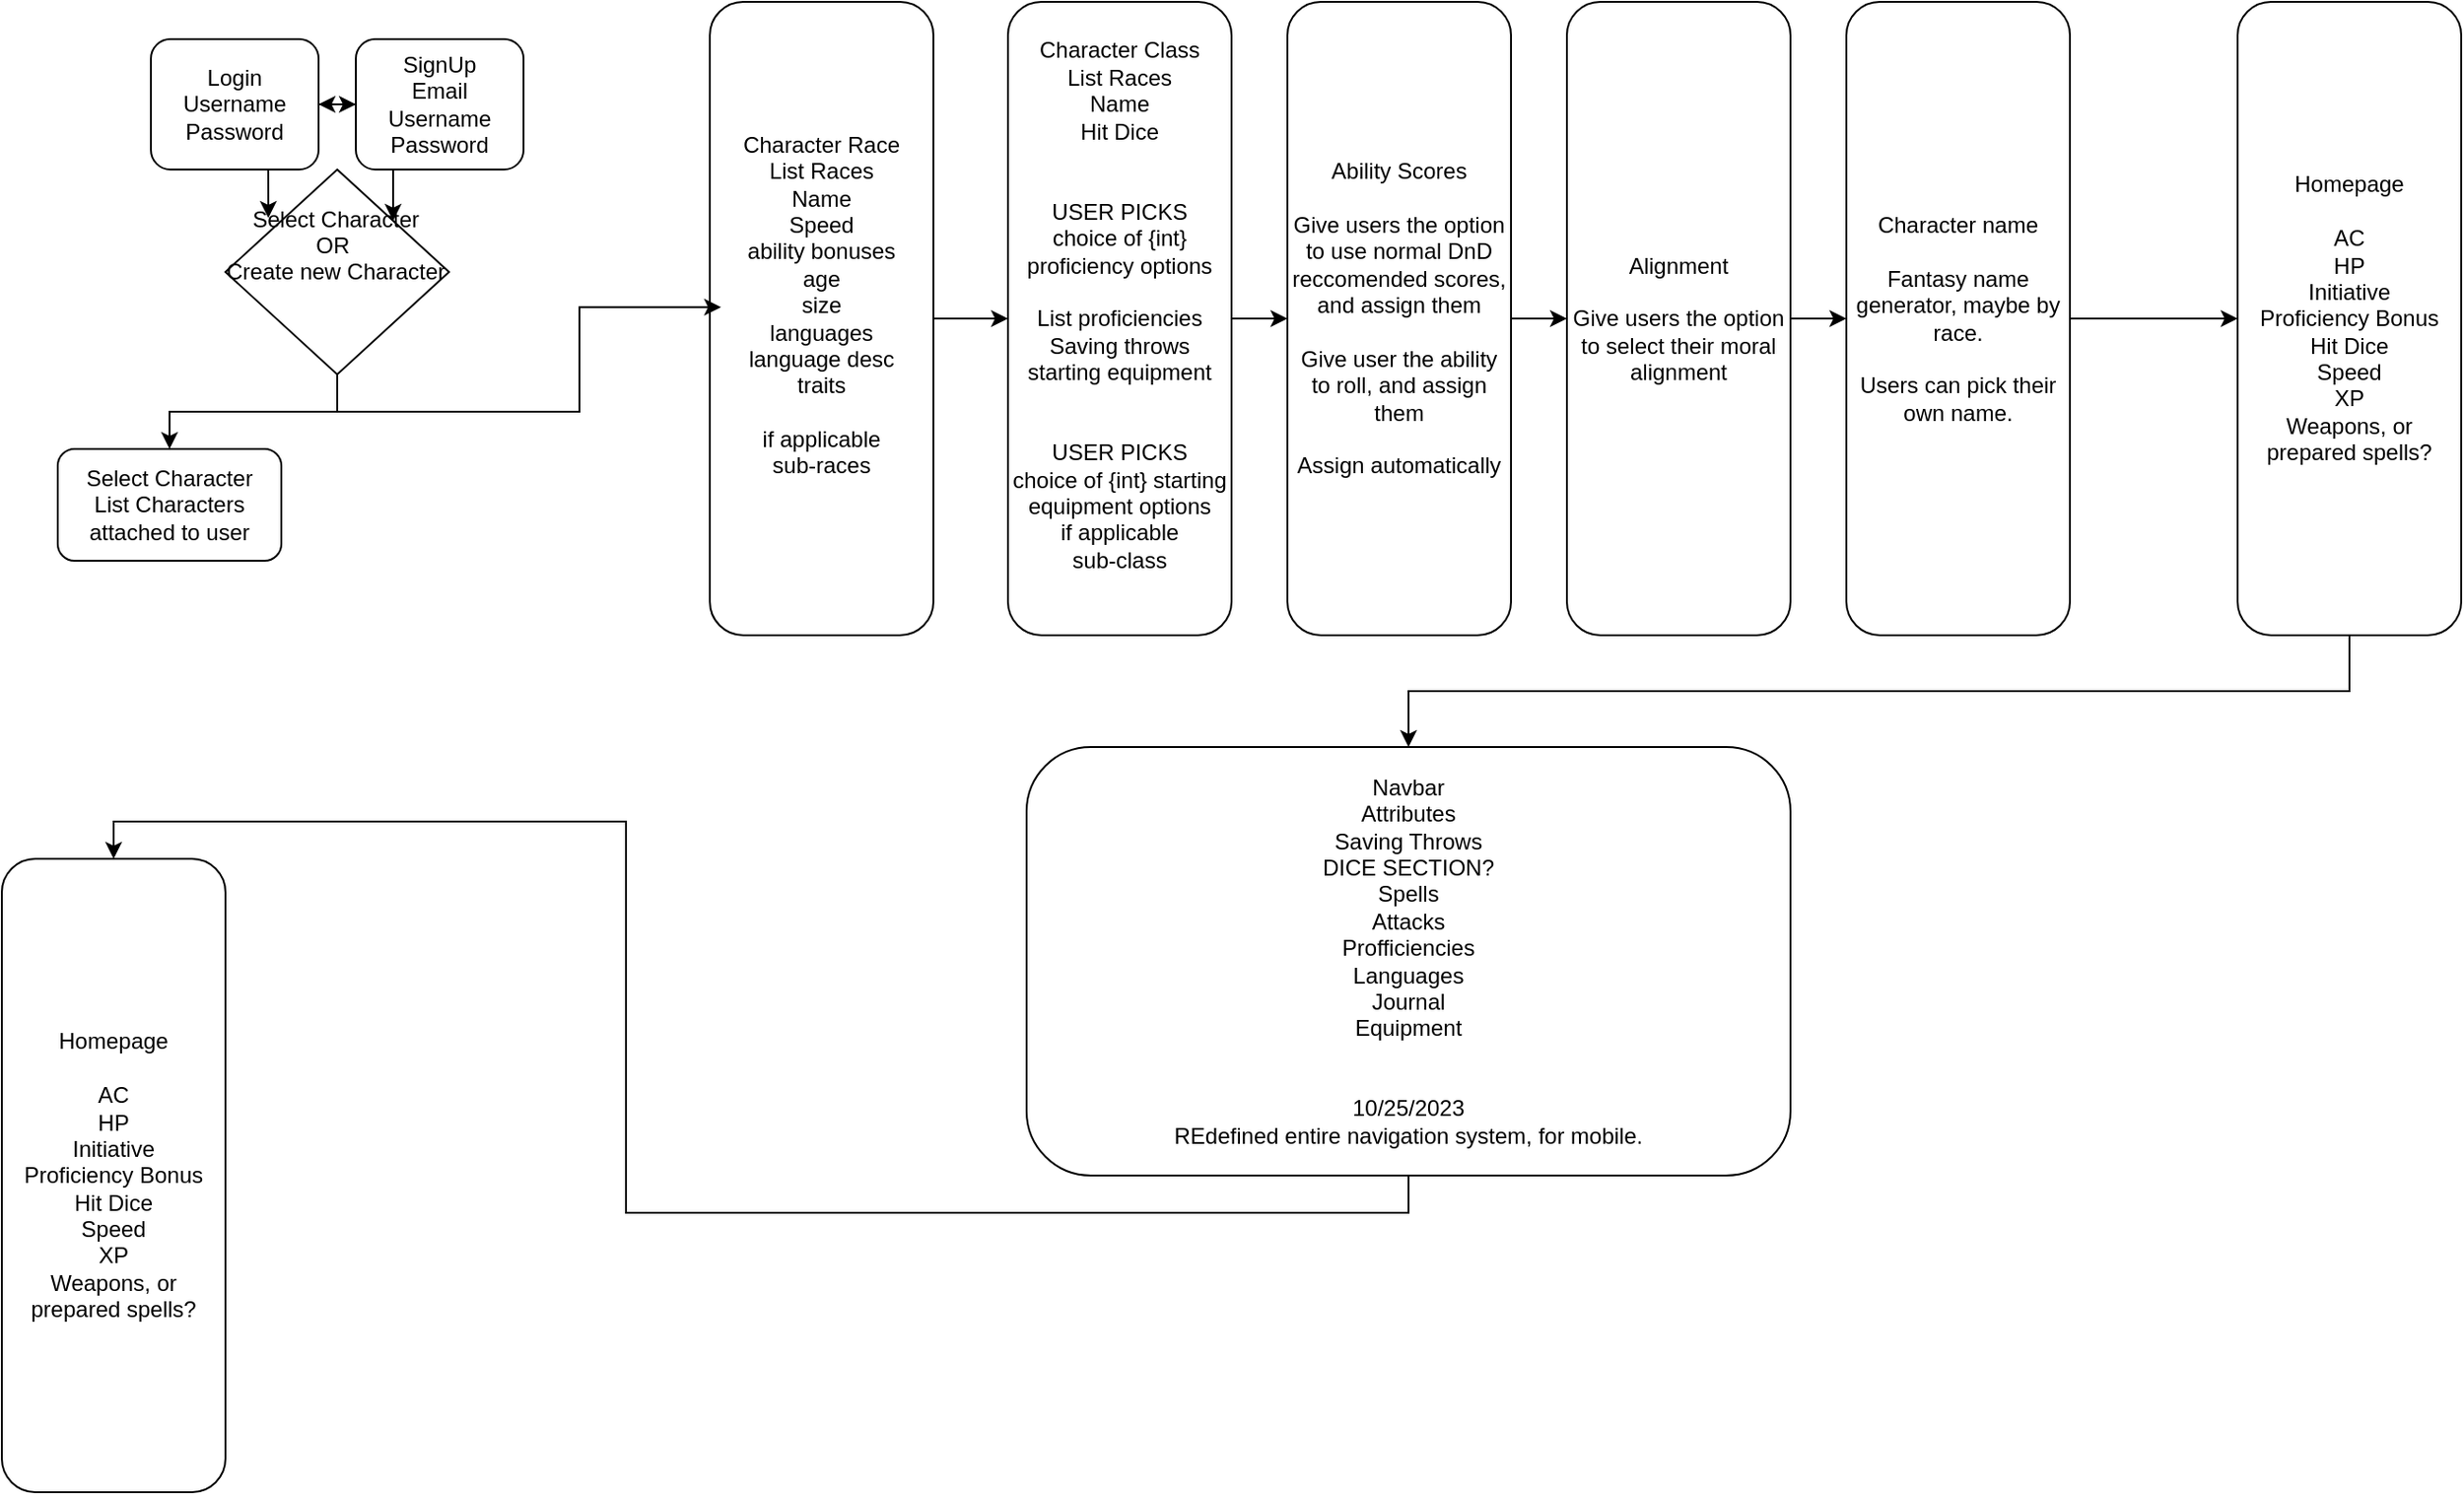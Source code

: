 <mxfile version="22.0.8" type="github">
  <diagram name="Page-1" id="2YBvvXClWsGukQMizWep">
    <mxGraphModel dx="2284" dy="754" grid="1" gridSize="10" guides="1" tooltips="1" connect="1" arrows="1" fold="1" page="1" pageScale="1" pageWidth="850" pageHeight="1100" math="0" shadow="0">
      <root>
        <mxCell id="0" />
        <mxCell id="1" parent="0" />
        <mxCell id="02a1hrufcKxzjUFTl4vt-19" style="edgeStyle=orthogonalEdgeStyle;rounded=0;orthogonalLoop=1;jettySize=auto;html=1;exitX=1;exitY=0.5;exitDx=0;exitDy=0;entryX=0;entryY=0.5;entryDx=0;entryDy=0;" parent="1" source="02a1hrufcKxzjUFTl4vt-3" target="02a1hrufcKxzjUFTl4vt-4" edge="1">
          <mxGeometry relative="1" as="geometry" />
        </mxCell>
        <mxCell id="02a1hrufcKxzjUFTl4vt-3" value="&lt;div&gt;Login&lt;/div&gt;&lt;div&gt;Username&lt;/div&gt;&lt;div&gt;Password&lt;br&gt;&lt;/div&gt;" style="rounded=1;whiteSpace=wrap;html=1;" parent="1" vertex="1">
          <mxGeometry x="-720" y="40" width="90" height="70" as="geometry" />
        </mxCell>
        <mxCell id="02a1hrufcKxzjUFTl4vt-20" style="edgeStyle=orthogonalEdgeStyle;rounded=0;orthogonalLoop=1;jettySize=auto;html=1;exitX=0;exitY=0.5;exitDx=0;exitDy=0;" parent="1" source="02a1hrufcKxzjUFTl4vt-4" edge="1">
          <mxGeometry relative="1" as="geometry">
            <mxPoint x="-630" y="75" as="targetPoint" />
          </mxGeometry>
        </mxCell>
        <mxCell id="02a1hrufcKxzjUFTl4vt-24" style="edgeStyle=orthogonalEdgeStyle;rounded=0;orthogonalLoop=1;jettySize=auto;html=1;exitX=0.5;exitY=1;exitDx=0;exitDy=0;entryX=1;entryY=0;entryDx=0;entryDy=0;" parent="1" source="02a1hrufcKxzjUFTl4vt-4" target="02a1hrufcKxzjUFTl4vt-9" edge="1">
          <mxGeometry relative="1" as="geometry" />
        </mxCell>
        <mxCell id="02a1hrufcKxzjUFTl4vt-4" value="&lt;div&gt;SignUp&lt;/div&gt;&lt;div&gt;Email&lt;br&gt;&lt;/div&gt;&lt;div&gt;Username&lt;/div&gt;&lt;div&gt;Password&lt;br&gt;&lt;/div&gt;" style="rounded=1;whiteSpace=wrap;html=1;" parent="1" vertex="1">
          <mxGeometry x="-610" y="40" width="90" height="70" as="geometry" />
        </mxCell>
        <mxCell id="02a1hrufcKxzjUFTl4vt-17" style="edgeStyle=orthogonalEdgeStyle;rounded=0;orthogonalLoop=1;jettySize=auto;html=1;exitX=0.5;exitY=1;exitDx=0;exitDy=0;" parent="1" source="02a1hrufcKxzjUFTl4vt-9" target="02a1hrufcKxzjUFTl4vt-12" edge="1">
          <mxGeometry relative="1" as="geometry" />
        </mxCell>
        <mxCell id="02a1hrufcKxzjUFTl4vt-9" value="&lt;div align=&quot;center&quot;&gt;Select Character&lt;/div&gt;&lt;div align=&quot;center&quot;&gt;OR&amp;nbsp; &lt;br&gt;&lt;/div&gt;&lt;div align=&quot;center&quot;&gt;Create new Character&lt;/div&gt;&lt;div&gt;&lt;div align=&quot;center&quot;&gt;&lt;br&gt;&lt;/div&gt;&lt;br&gt;&lt;/div&gt;" style="rhombus;whiteSpace=wrap;html=1;align=right;" parent="1" vertex="1">
          <mxGeometry x="-680" y="110" width="120" height="110" as="geometry" />
        </mxCell>
        <mxCell id="02a1hrufcKxzjUFTl4vt-16" style="edgeStyle=orthogonalEdgeStyle;rounded=0;orthogonalLoop=1;jettySize=auto;html=1;" parent="1" source="02a1hrufcKxzjUFTl4vt-11" target="02a1hrufcKxzjUFTl4vt-15" edge="1">
          <mxGeometry relative="1" as="geometry" />
        </mxCell>
        <mxCell id="02a1hrufcKxzjUFTl4vt-11" value="&lt;div&gt;Character Race&lt;/div&gt;&lt;div&gt;List Races&lt;/div&gt;&lt;div&gt;Name&lt;/div&gt;&lt;div&gt;Speed&lt;/div&gt;&lt;div&gt;ability bonuses&lt;/div&gt;&lt;div&gt;age&lt;/div&gt;&lt;div&gt;size&lt;/div&gt;&lt;div&gt;languages&lt;/div&gt;&lt;div&gt;language desc&lt;/div&gt;&lt;div&gt;traits&lt;/div&gt;&lt;div&gt;&lt;br&gt;&lt;/div&gt;&lt;div&gt;if applicable&lt;/div&gt;&lt;div&gt;sub-races&lt;br&gt;&lt;/div&gt;&lt;div&gt;&lt;br&gt;&lt;/div&gt;" style="rounded=1;whiteSpace=wrap;html=1;" parent="1" vertex="1">
          <mxGeometry x="-420" y="20" width="120" height="340" as="geometry" />
        </mxCell>
        <mxCell id="02a1hrufcKxzjUFTl4vt-13" value="" style="endArrow=none;dashed=1;html=1;rounded=0;" parent="1" target="02a1hrufcKxzjUFTl4vt-12" edge="1">
          <mxGeometry width="50" height="50" relative="1" as="geometry">
            <mxPoint x="-720" y="280" as="sourcePoint" />
            <mxPoint x="-490" y="261" as="targetPoint" />
            <Array as="points" />
          </mxGeometry>
        </mxCell>
        <mxCell id="02a1hrufcKxzjUFTl4vt-12" value="&lt;div&gt;Select Character&lt;/div&gt;&lt;div&gt;List Characters attached to user&lt;br&gt;&lt;/div&gt;" style="rounded=1;whiteSpace=wrap;html=1;" parent="1" vertex="1">
          <mxGeometry x="-770" y="260" width="120" height="60" as="geometry" />
        </mxCell>
        <mxCell id="02a1hrufcKxzjUFTl4vt-26" style="edgeStyle=orthogonalEdgeStyle;rounded=0;orthogonalLoop=1;jettySize=auto;html=1;exitX=1;exitY=0.5;exitDx=0;exitDy=0;entryX=0;entryY=0.5;entryDx=0;entryDy=0;" parent="1" source="02a1hrufcKxzjUFTl4vt-15" target="02a1hrufcKxzjUFTl4vt-25" edge="1">
          <mxGeometry relative="1" as="geometry" />
        </mxCell>
        <mxCell id="02a1hrufcKxzjUFTl4vt-15" value="&lt;div&gt;Character Class&lt;/div&gt;&lt;div&gt;List Races&lt;/div&gt;&lt;div&gt;Name&lt;/div&gt;&lt;div&gt;Hit Dice&lt;br&gt;&lt;/div&gt;&lt;div&gt;&lt;br&gt;&lt;/div&gt;&lt;div&gt;&lt;br&gt;&lt;/div&gt;&lt;div&gt;USER PICKS&lt;/div&gt;&lt;div&gt;choice of {int} proficiency options&lt;br&gt;&lt;/div&gt;&lt;div&gt;&lt;br&gt;&lt;/div&gt;&lt;div&gt;List proficiencies&lt;br&gt;&lt;/div&gt;&lt;div&gt;Saving throws&lt;br&gt;&lt;/div&gt;&lt;div&gt;starting equipment&lt;br&gt;&lt;/div&gt;&lt;div&gt;&lt;br&gt;&lt;/div&gt;&lt;div&gt;&lt;br&gt;&lt;/div&gt;&lt;div&gt;USER PICKS&lt;br&gt;&lt;/div&gt;&lt;div&gt;choice of {int} starting equipment options&lt;br&gt;&lt;/div&gt;&lt;div&gt;if applicable&lt;/div&gt;&lt;div&gt;sub-class&lt;br&gt;&lt;/div&gt;&lt;div&gt;&lt;br&gt;&lt;/div&gt;" style="rounded=1;whiteSpace=wrap;html=1;" parent="1" vertex="1">
          <mxGeometry x="-260" y="20" width="120" height="340" as="geometry" />
        </mxCell>
        <mxCell id="02a1hrufcKxzjUFTl4vt-18" style="edgeStyle=orthogonalEdgeStyle;rounded=0;orthogonalLoop=1;jettySize=auto;html=1;exitX=0.5;exitY=1;exitDx=0;exitDy=0;entryX=0.05;entryY=0.482;entryDx=0;entryDy=0;entryPerimeter=0;" parent="1" source="02a1hrufcKxzjUFTl4vt-9" target="02a1hrufcKxzjUFTl4vt-11" edge="1">
          <mxGeometry relative="1" as="geometry" />
        </mxCell>
        <mxCell id="02a1hrufcKxzjUFTl4vt-23" style="edgeStyle=orthogonalEdgeStyle;rounded=0;orthogonalLoop=1;jettySize=auto;html=1;exitX=0.5;exitY=1;exitDx=0;exitDy=0;entryX=0.192;entryY=0.236;entryDx=0;entryDy=0;entryPerimeter=0;" parent="1" source="02a1hrufcKxzjUFTl4vt-3" target="02a1hrufcKxzjUFTl4vt-9" edge="1">
          <mxGeometry relative="1" as="geometry" />
        </mxCell>
        <mxCell id="02a1hrufcKxzjUFTl4vt-30" style="edgeStyle=orthogonalEdgeStyle;rounded=0;orthogonalLoop=1;jettySize=auto;html=1;exitX=1;exitY=0.5;exitDx=0;exitDy=0;entryX=0;entryY=0.5;entryDx=0;entryDy=0;" parent="1" source="02a1hrufcKxzjUFTl4vt-25" target="02a1hrufcKxzjUFTl4vt-29" edge="1">
          <mxGeometry relative="1" as="geometry" />
        </mxCell>
        <mxCell id="02a1hrufcKxzjUFTl4vt-25" value="&lt;div&gt;Ability Scores&lt;br&gt;&lt;/div&gt;&lt;div&gt;&lt;br&gt;&lt;/div&gt;&lt;div&gt;Give users the option to use normal DnD reccomended scores, and assign them&lt;/div&gt;&lt;div&gt;&lt;br&gt;&lt;/div&gt;&lt;div&gt;Give user the ability to roll, and assign them&lt;/div&gt;&lt;div&gt;&lt;br&gt;&lt;/div&gt;&lt;div&gt;Assign automatically&lt;br&gt;&lt;/div&gt;" style="rounded=1;whiteSpace=wrap;html=1;" parent="1" vertex="1">
          <mxGeometry x="-110" y="20" width="120" height="340" as="geometry" />
        </mxCell>
        <mxCell id="Y-s6kddwc_BUuv9eixKW-2" style="edgeStyle=orthogonalEdgeStyle;rounded=0;orthogonalLoop=1;jettySize=auto;html=1;exitX=1;exitY=0.5;exitDx=0;exitDy=0;entryX=0;entryY=0.5;entryDx=0;entryDy=0;" parent="1" source="02a1hrufcKxzjUFTl4vt-27" target="Y-s6kddwc_BUuv9eixKW-1" edge="1">
          <mxGeometry relative="1" as="geometry" />
        </mxCell>
        <mxCell id="02a1hrufcKxzjUFTl4vt-27" value="&lt;div&gt;Character name&lt;br&gt;&lt;/div&gt;&lt;div&gt;&lt;br&gt;&lt;/div&gt;&lt;div&gt;Fantasy name generator, maybe by race.&lt;/div&gt;&lt;div&gt;&lt;br&gt;&lt;/div&gt;&lt;div&gt;Users can pick their own name. &lt;br&gt;&lt;/div&gt;" style="rounded=1;whiteSpace=wrap;html=1;" parent="1" vertex="1">
          <mxGeometry x="190" y="20" width="120" height="340" as="geometry" />
        </mxCell>
        <mxCell id="02a1hrufcKxzjUFTl4vt-31" style="edgeStyle=orthogonalEdgeStyle;rounded=0;orthogonalLoop=1;jettySize=auto;html=1;exitX=1;exitY=0.5;exitDx=0;exitDy=0;entryX=0;entryY=0.5;entryDx=0;entryDy=0;" parent="1" source="02a1hrufcKxzjUFTl4vt-29" target="02a1hrufcKxzjUFTl4vt-27" edge="1">
          <mxGeometry relative="1" as="geometry" />
        </mxCell>
        <mxCell id="02a1hrufcKxzjUFTl4vt-29" value="&lt;div&gt;Alignment&lt;br&gt;&lt;/div&gt;&lt;div&gt;&lt;br&gt;&lt;/div&gt;&lt;div&gt;Give users the option to select their moral alignment&lt;br&gt;&lt;/div&gt;" style="rounded=1;whiteSpace=wrap;html=1;" parent="1" vertex="1">
          <mxGeometry x="40" y="20" width="120" height="340" as="geometry" />
        </mxCell>
        <mxCell id="Y-s6kddwc_BUuv9eixKW-7" style="edgeStyle=orthogonalEdgeStyle;rounded=0;orthogonalLoop=1;jettySize=auto;html=1;exitX=0.5;exitY=1;exitDx=0;exitDy=0;" parent="1" source="Y-s6kddwc_BUuv9eixKW-1" target="Y-s6kddwc_BUuv9eixKW-6" edge="1">
          <mxGeometry relative="1" as="geometry" />
        </mxCell>
        <mxCell id="Y-s6kddwc_BUuv9eixKW-1" value="&lt;div&gt;Homepage&lt;/div&gt;&lt;div&gt;&lt;br&gt;&lt;/div&gt;&lt;div&gt;AC&lt;/div&gt;&lt;div&gt;HP&lt;/div&gt;&lt;div&gt;Initiative&lt;/div&gt;&lt;div&gt;Proficiency Bonus&lt;/div&gt;&lt;div&gt;Hit Dice&lt;/div&gt;&lt;div&gt;Speed&lt;/div&gt;&lt;div&gt;XP&lt;/div&gt;&lt;div&gt;Weapons, or prepared spells?&lt;br&gt;&lt;/div&gt;" style="rounded=1;whiteSpace=wrap;html=1;" parent="1" vertex="1">
          <mxGeometry x="400" y="20" width="120" height="340" as="geometry" />
        </mxCell>
        <mxCell id="Y-s6kddwc_BUuv9eixKW-3" value="&lt;div&gt;Homepage&lt;/div&gt;&lt;div&gt;&lt;br&gt;&lt;/div&gt;&lt;div&gt;AC&lt;/div&gt;&lt;div&gt;HP&lt;/div&gt;&lt;div&gt;Initiative&lt;/div&gt;&lt;div&gt;Proficiency Bonus&lt;/div&gt;&lt;div&gt;Hit Dice&lt;/div&gt;&lt;div&gt;Speed&lt;/div&gt;&lt;div&gt;XP&lt;/div&gt;&lt;div&gt;Weapons, or prepared spells?&lt;br&gt;&lt;/div&gt;" style="rounded=1;whiteSpace=wrap;html=1;" parent="1" vertex="1">
          <mxGeometry x="-800" y="480" width="120" height="340" as="geometry" />
        </mxCell>
        <mxCell id="Y-s6kddwc_BUuv9eixKW-8" style="edgeStyle=orthogonalEdgeStyle;rounded=0;orthogonalLoop=1;jettySize=auto;html=1;exitX=0.5;exitY=1;exitDx=0;exitDy=0;entryX=0.5;entryY=0;entryDx=0;entryDy=0;" parent="1" source="Y-s6kddwc_BUuv9eixKW-6" target="Y-s6kddwc_BUuv9eixKW-3" edge="1">
          <mxGeometry relative="1" as="geometry" />
        </mxCell>
        <mxCell id="Y-s6kddwc_BUuv9eixKW-6" value="&lt;div&gt;Navbar&lt;/div&gt;&lt;div&gt;Attributes&lt;/div&gt;&lt;div&gt;Saving Throws&lt;/div&gt;&lt;div&gt;DICE SECTION?&lt;/div&gt;&lt;div&gt;Spells&lt;/div&gt;&lt;div&gt;Attacks&lt;/div&gt;&lt;div&gt;Profficiencies&lt;/div&gt;&lt;div&gt;Languages&lt;/div&gt;&lt;div&gt;Journal&lt;/div&gt;&lt;div&gt;Equipment&lt;br&gt;&lt;/div&gt;&lt;div&gt;&lt;br&gt;&lt;/div&gt;&lt;div&gt;&lt;br&gt;&lt;/div&gt;&lt;div&gt;10/25/2023&lt;/div&gt;&lt;div&gt;REdefined entire navigation system, for mobile. &lt;br&gt;&lt;/div&gt;" style="rounded=1;whiteSpace=wrap;html=1;" parent="1" vertex="1">
          <mxGeometry x="-250" y="420" width="410" height="230" as="geometry" />
        </mxCell>
      </root>
    </mxGraphModel>
  </diagram>
</mxfile>
